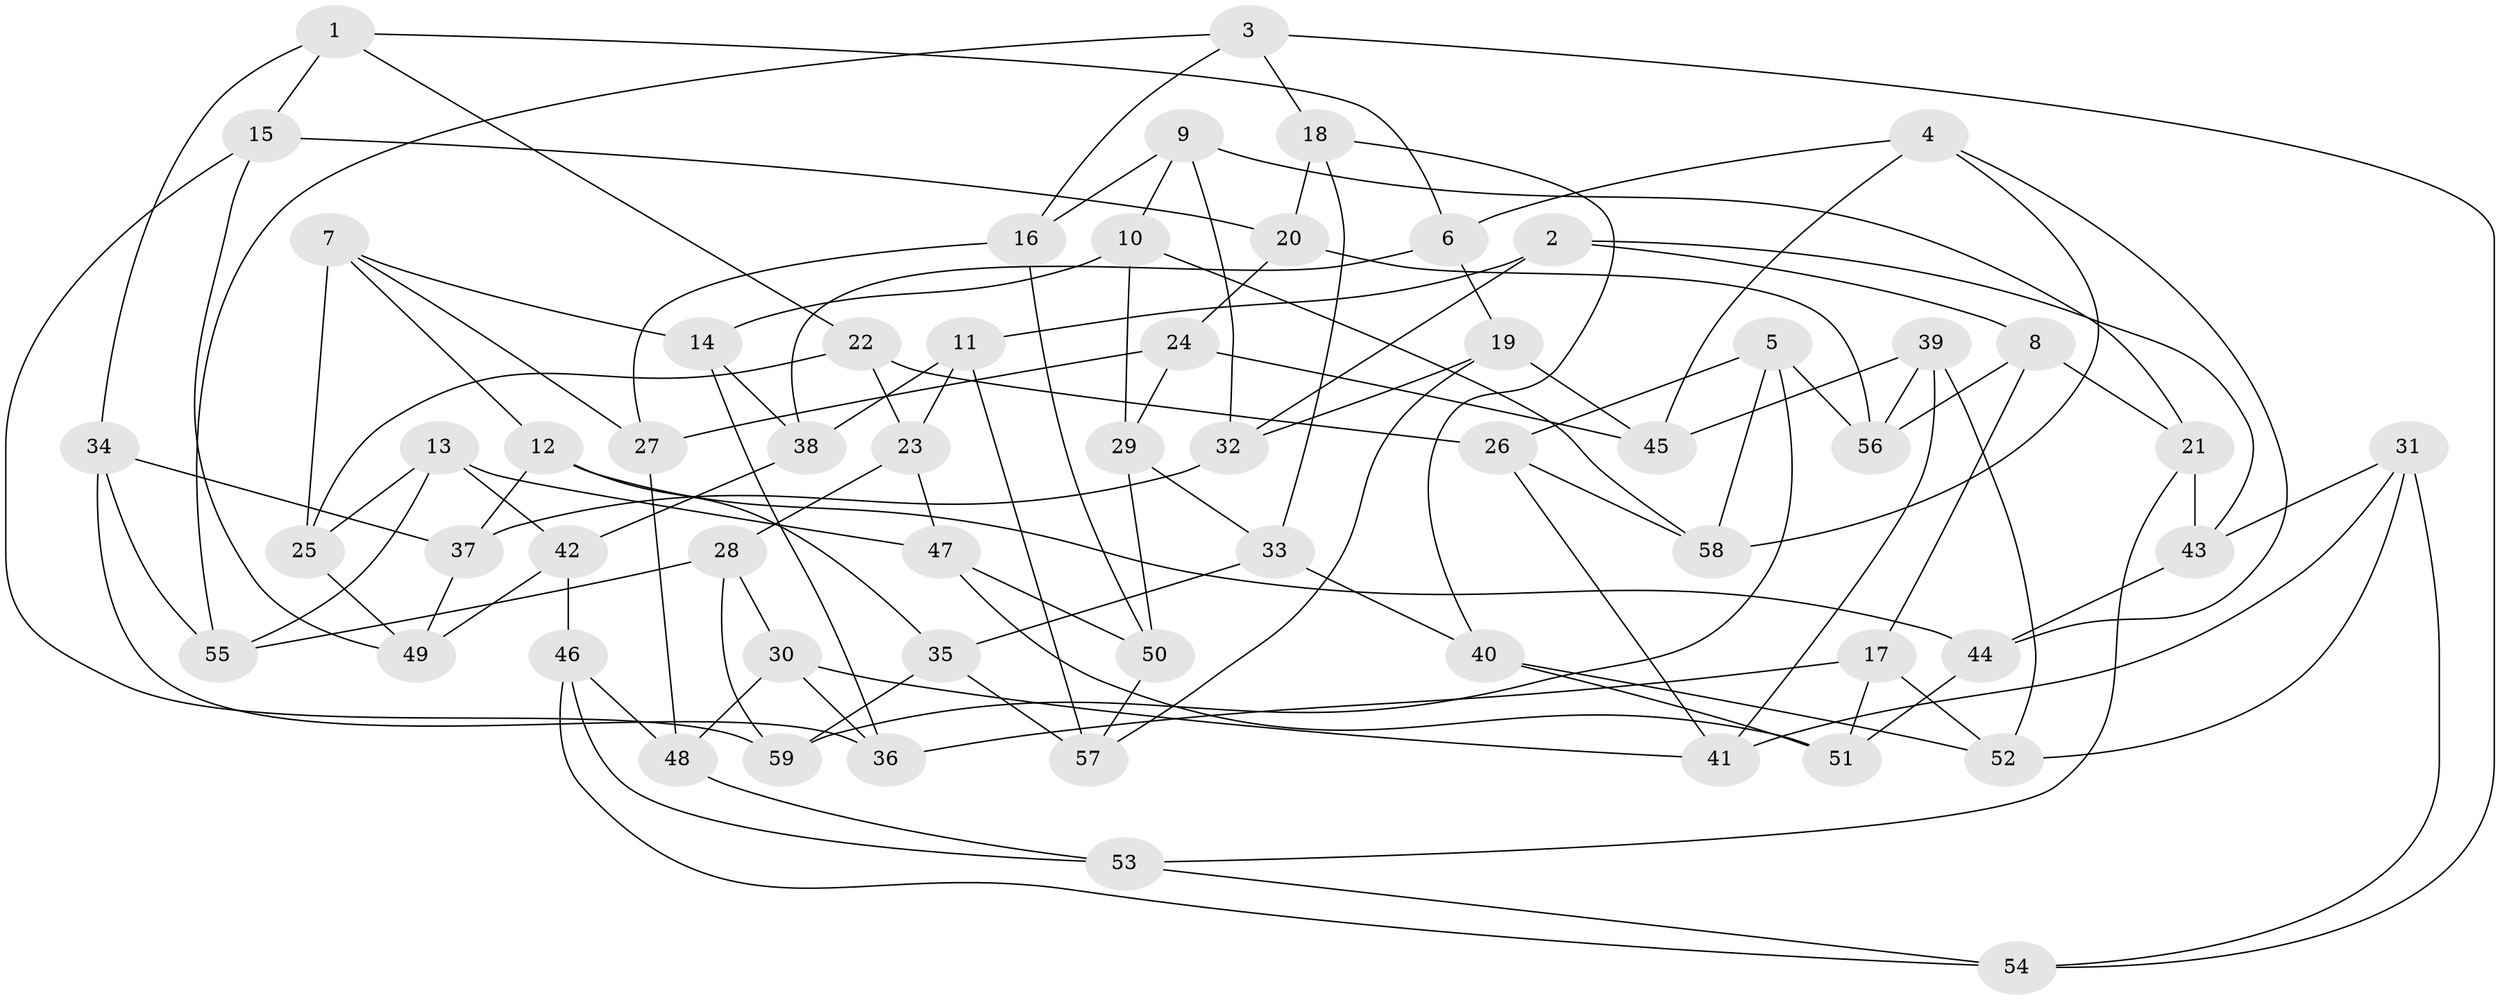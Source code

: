 // Generated by graph-tools (version 1.1) at 2025/11/02/27/25 16:11:43]
// undirected, 59 vertices, 118 edges
graph export_dot {
graph [start="1"]
  node [color=gray90,style=filled];
  1;
  2;
  3;
  4;
  5;
  6;
  7;
  8;
  9;
  10;
  11;
  12;
  13;
  14;
  15;
  16;
  17;
  18;
  19;
  20;
  21;
  22;
  23;
  24;
  25;
  26;
  27;
  28;
  29;
  30;
  31;
  32;
  33;
  34;
  35;
  36;
  37;
  38;
  39;
  40;
  41;
  42;
  43;
  44;
  45;
  46;
  47;
  48;
  49;
  50;
  51;
  52;
  53;
  54;
  55;
  56;
  57;
  58;
  59;
  1 -- 22;
  1 -- 34;
  1 -- 15;
  1 -- 6;
  2 -- 43;
  2 -- 11;
  2 -- 8;
  2 -- 32;
  3 -- 54;
  3 -- 18;
  3 -- 16;
  3 -- 55;
  4 -- 44;
  4 -- 58;
  4 -- 6;
  4 -- 45;
  5 -- 26;
  5 -- 58;
  5 -- 56;
  5 -- 59;
  6 -- 19;
  6 -- 38;
  7 -- 25;
  7 -- 12;
  7 -- 14;
  7 -- 27;
  8 -- 21;
  8 -- 56;
  8 -- 17;
  9 -- 10;
  9 -- 21;
  9 -- 32;
  9 -- 16;
  10 -- 29;
  10 -- 14;
  10 -- 58;
  11 -- 23;
  11 -- 57;
  11 -- 38;
  12 -- 37;
  12 -- 35;
  12 -- 44;
  13 -- 25;
  13 -- 47;
  13 -- 42;
  13 -- 55;
  14 -- 38;
  14 -- 36;
  15 -- 49;
  15 -- 20;
  15 -- 59;
  16 -- 27;
  16 -- 50;
  17 -- 36;
  17 -- 52;
  17 -- 51;
  18 -- 40;
  18 -- 20;
  18 -- 33;
  19 -- 57;
  19 -- 45;
  19 -- 32;
  20 -- 24;
  20 -- 56;
  21 -- 53;
  21 -- 43;
  22 -- 26;
  22 -- 25;
  22 -- 23;
  23 -- 47;
  23 -- 28;
  24 -- 29;
  24 -- 27;
  24 -- 45;
  25 -- 49;
  26 -- 58;
  26 -- 41;
  27 -- 48;
  28 -- 55;
  28 -- 30;
  28 -- 59;
  29 -- 50;
  29 -- 33;
  30 -- 41;
  30 -- 36;
  30 -- 48;
  31 -- 41;
  31 -- 43;
  31 -- 54;
  31 -- 52;
  32 -- 37;
  33 -- 40;
  33 -- 35;
  34 -- 37;
  34 -- 36;
  34 -- 55;
  35 -- 57;
  35 -- 59;
  37 -- 49;
  38 -- 42;
  39 -- 56;
  39 -- 45;
  39 -- 52;
  39 -- 41;
  40 -- 52;
  40 -- 51;
  42 -- 49;
  42 -- 46;
  43 -- 44;
  44 -- 51;
  46 -- 48;
  46 -- 54;
  46 -- 53;
  47 -- 51;
  47 -- 50;
  48 -- 53;
  50 -- 57;
  53 -- 54;
}
